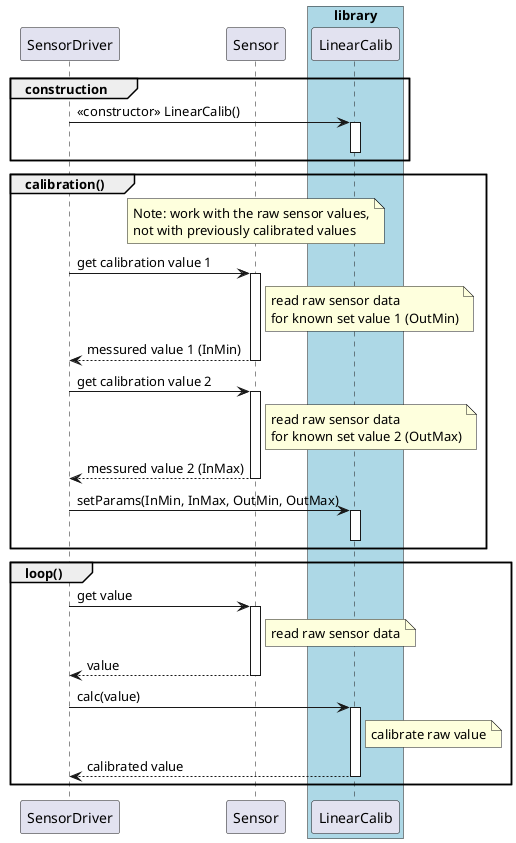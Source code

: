 @startuml

participant SensorDriver
participant Sensor

box "library" #LightBlue
  participant LinearCalib
end box


group construction

  SensorDriver -> LinearCalib ++ : <<constructor>> LinearCalib()
  deactivate LinearCalib

end group


group calibration()

  note over Sensor: Note: work with the raw sensor values,\nnot with previously calibrated values

  SensorDriver -> Sensor ++ : get calibration value 1
  note right of Sensor: read raw sensor data\nfor known set value 1 (OutMin)
  return messured value 1 (InMin) 
  SensorDriver -> Sensor ++ : get calibration value 2
  note right of Sensor: read raw sensor data\nfor known set value 2 (OutMax)
  return messured value 2 (InMax)

  SensorDriver -> LinearCalib ++ : setParams(InMin, InMax, OutMin, OutMax)
  deactivate LinearCalib

end group


group loop()
  
  SensorDriver -> Sensor ++ : get value 
  note right of Sensor: read raw sensor data
  return value 

  SensorDriver -> LinearCalib ++ : calc(value)
  note right of LinearCalib: calibrate raw value
  return calibrated value

end group



@enduml